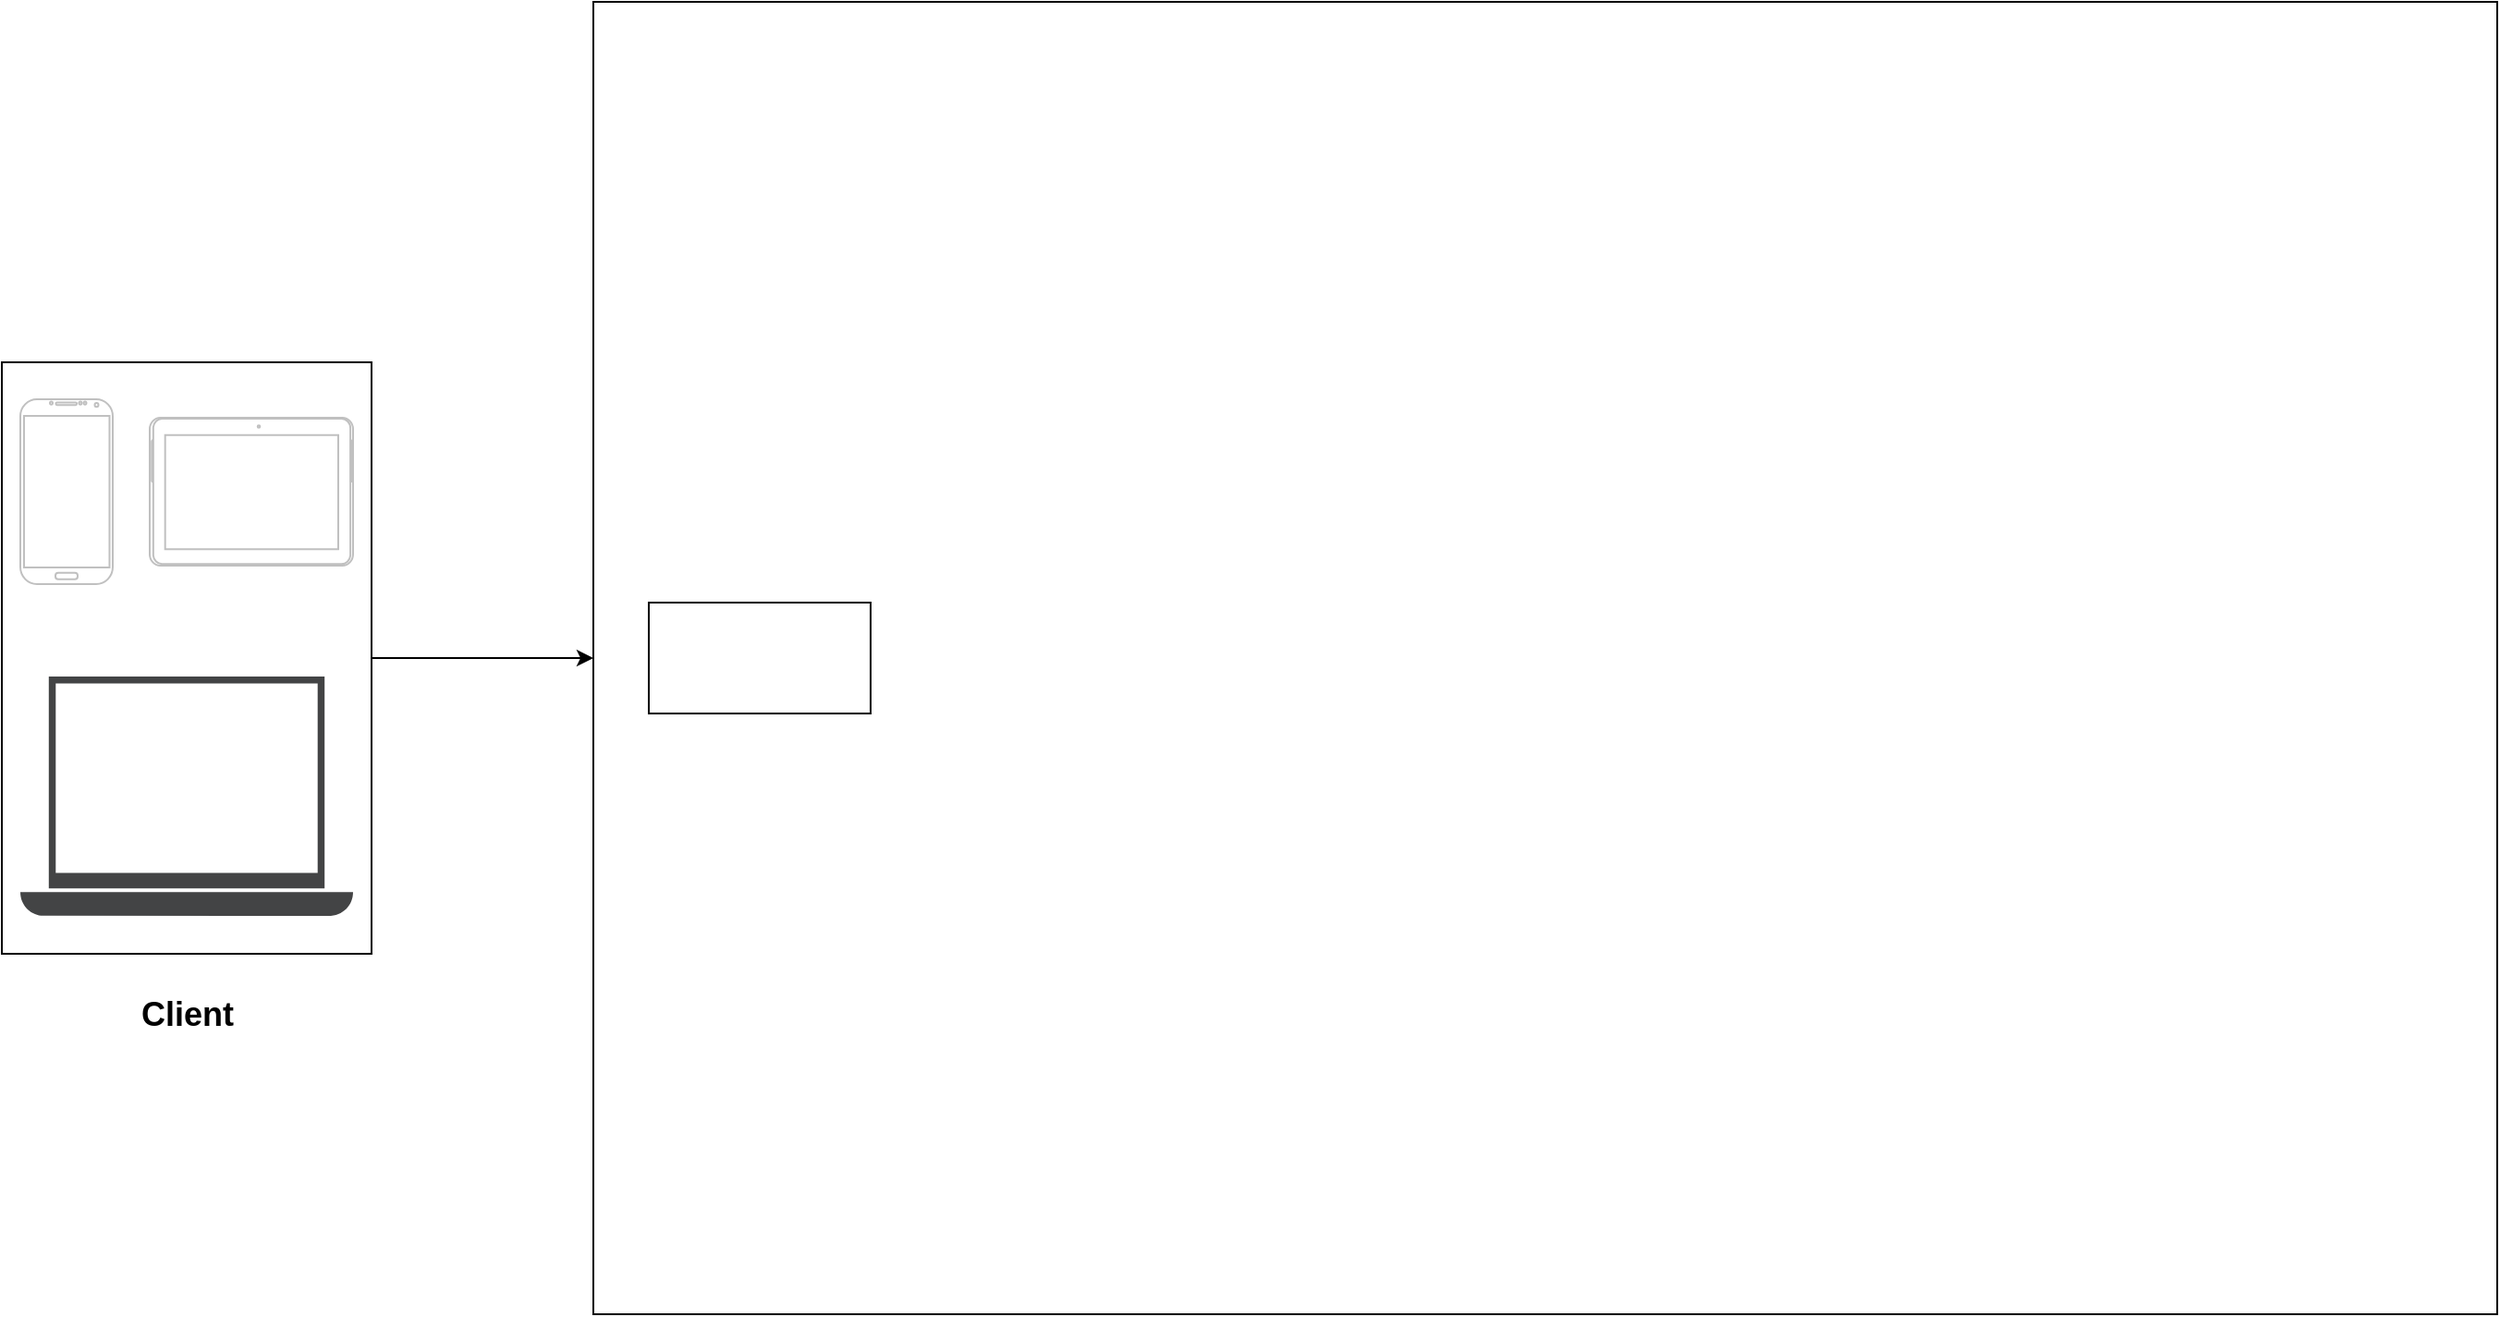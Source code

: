 <mxfile version="26.0.6">
  <diagram name="Page-1" id="jeGiIoi--QpIN_kYvVql">
    <mxGraphModel dx="2024" dy="1166" grid="1" gridSize="10" guides="1" tooltips="1" connect="1" arrows="1" fold="1" page="1" pageScale="1" pageWidth="1400" pageHeight="850" math="0" shadow="0">
      <root>
        <mxCell id="0" />
        <mxCell id="1" parent="0" />
        <mxCell id="FCDKjyK_F_AZ7C36kc25-10" style="edgeStyle=orthogonalEdgeStyle;rounded=0;orthogonalLoop=1;jettySize=auto;html=1;exitX=1;exitY=0.5;exitDx=0;exitDy=0;entryX=0;entryY=0.5;entryDx=0;entryDy=0;" edge="1" parent="1" source="FCDKjyK_F_AZ7C36kc25-1" target="FCDKjyK_F_AZ7C36kc25-9">
          <mxGeometry relative="1" as="geometry" />
        </mxCell>
        <mxCell id="FCDKjyK_F_AZ7C36kc25-1" value="" style="rounded=0;whiteSpace=wrap;html=1;" vertex="1" parent="1">
          <mxGeometry x="20" y="230" width="200" height="320" as="geometry" />
        </mxCell>
        <mxCell id="FCDKjyK_F_AZ7C36kc25-2" value="" style="verticalLabelPosition=bottom;verticalAlign=top;html=1;shadow=0;dashed=0;strokeWidth=1;shape=mxgraph.android.phone2;strokeColor=#c0c0c0;" vertex="1" parent="1">
          <mxGeometry x="30" y="250" width="50" height="100" as="geometry" />
        </mxCell>
        <mxCell id="FCDKjyK_F_AZ7C36kc25-5" value="" style="sketch=0;pointerEvents=1;shadow=0;dashed=0;html=1;strokeColor=none;fillColor=#434445;aspect=fixed;labelPosition=center;verticalLabelPosition=bottom;verticalAlign=top;align=center;outlineConnect=0;shape=mxgraph.vvd.laptop;" vertex="1" parent="1">
          <mxGeometry x="30" y="400" width="180" height="129.6" as="geometry" />
        </mxCell>
        <mxCell id="FCDKjyK_F_AZ7C36kc25-6" value="" style="verticalLabelPosition=bottom;verticalAlign=top;html=1;shadow=0;dashed=0;strokeWidth=1;shape=mxgraph.android.tab2;strokeColor=#c0c0c0;direction=north;" vertex="1" parent="1">
          <mxGeometry x="100" y="260" width="110" height="80" as="geometry" />
        </mxCell>
        <mxCell id="FCDKjyK_F_AZ7C36kc25-7" value="&lt;font style=&quot;font-size: 18px;&quot;&gt;&lt;b&gt;Client&lt;/b&gt;&lt;/font&gt;" style="text;html=1;align=center;verticalAlign=middle;resizable=0;points=[];autosize=1;strokeColor=none;fillColor=none;" vertex="1" parent="1">
          <mxGeometry x="85" y="563" width="70" height="40" as="geometry" />
        </mxCell>
        <mxCell id="FCDKjyK_F_AZ7C36kc25-9" value="" style="rounded=0;whiteSpace=wrap;html=1;" vertex="1" parent="1">
          <mxGeometry x="340" y="35" width="1030" height="710" as="geometry" />
        </mxCell>
        <mxCell id="FCDKjyK_F_AZ7C36kc25-11" value="" style="rounded=0;whiteSpace=wrap;html=1;" vertex="1" parent="1">
          <mxGeometry x="370" y="360" width="120" height="60" as="geometry" />
        </mxCell>
      </root>
    </mxGraphModel>
  </diagram>
</mxfile>
